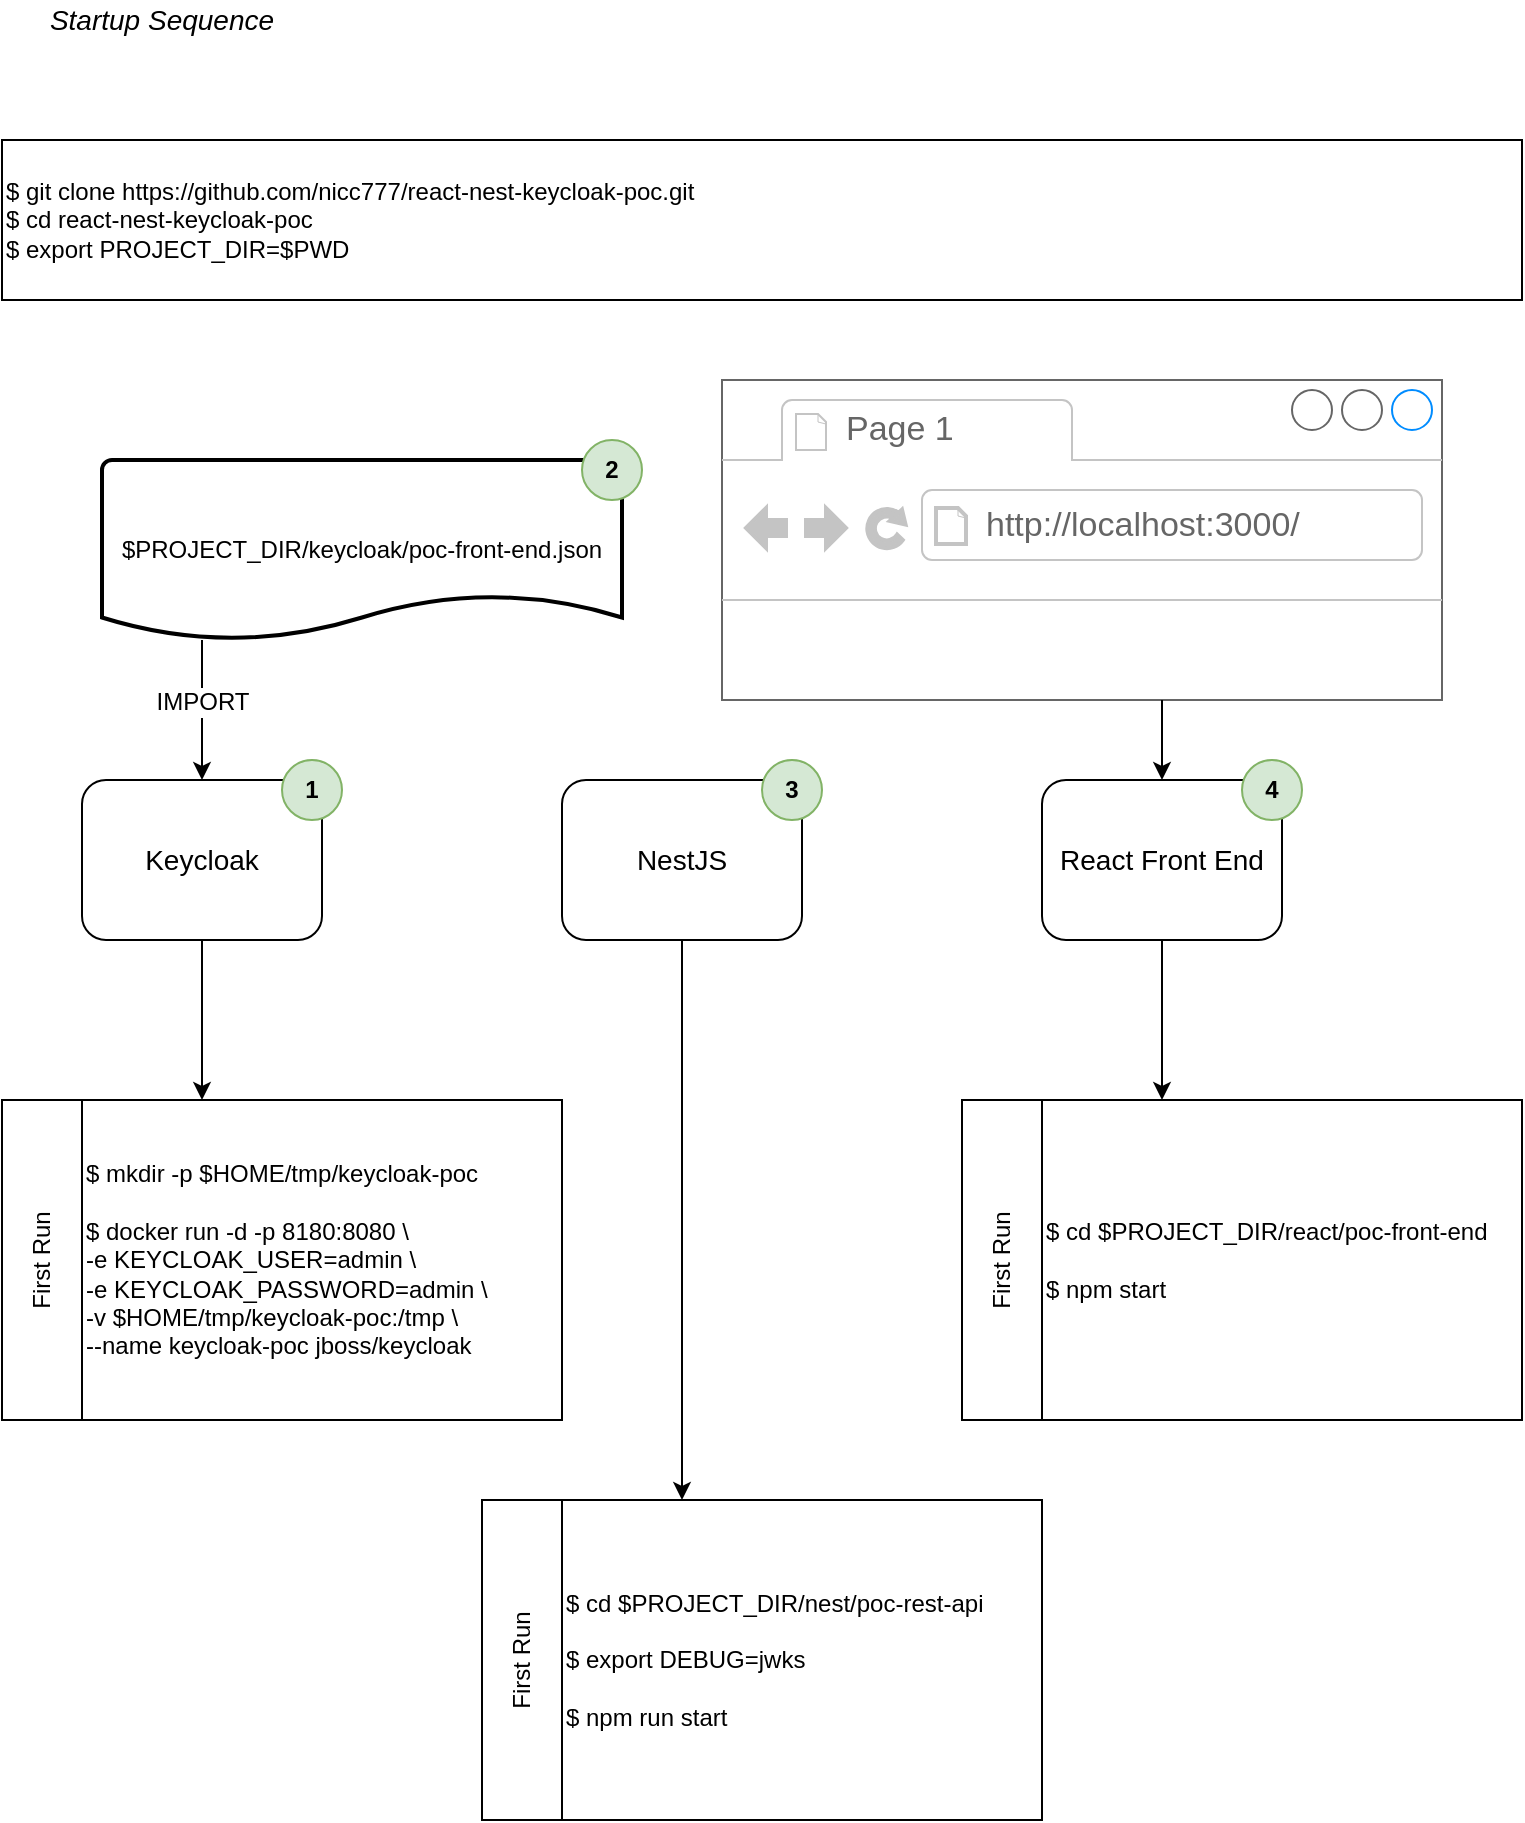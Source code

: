 <mxfile version="13.5.1" type="device" pages="3"><diagram id="xNItp9nfBP6HMPiHb6_s" name="Startup"><mxGraphModel dx="1239" dy="2389" grid="1" gridSize="10" guides="1" tooltips="1" connect="1" arrows="1" fold="1" page="1" pageScale="1" pageWidth="827" pageHeight="1169" math="0" shadow="0"><root><mxCell id="0"/><mxCell id="1" parent="0"/><mxCell id="uigScHbRGMhSM4j7DkIt-22" value="" style="strokeWidth=1;shadow=0;dashed=0;align=center;html=1;shape=mxgraph.mockup.containers.browserWindow;rSize=0;strokeColor=#666666;strokeColor2=#008cff;strokeColor3=#c4c4c4;mainText=,;recursiveResize=0;fontSize=12;" vertex="1" parent="1"><mxGeometry x="1200" y="-80" width="360" height="160" as="geometry"/></mxCell><mxCell id="uigScHbRGMhSM4j7DkIt-23" value="Page 1" style="strokeWidth=1;shadow=0;dashed=0;align=center;html=1;shape=mxgraph.mockup.containers.anchor;fontSize=17;fontColor=#666666;align=left;" vertex="1" parent="uigScHbRGMhSM4j7DkIt-22"><mxGeometry x="60" y="12" width="110" height="26" as="geometry"/></mxCell><mxCell id="uigScHbRGMhSM4j7DkIt-24" value="http://localhost:3000/" style="strokeWidth=1;shadow=0;dashed=0;align=center;html=1;shape=mxgraph.mockup.containers.anchor;rSize=0;fontSize=17;fontColor=#666666;align=left;" vertex="1" parent="uigScHbRGMhSM4j7DkIt-22"><mxGeometry x="130" y="60" width="250" height="26" as="geometry"/></mxCell><mxCell id="uigScHbRGMhSM4j7DkIt-1" value="Startup Sequence" style="text;html=1;strokeColor=none;fillColor=none;align=center;verticalAlign=middle;whiteSpace=wrap;rounded=0;fontSize=14;fontStyle=2" vertex="1" parent="1"><mxGeometry x="840" y="-270" width="160" height="20" as="geometry"/></mxCell><mxCell id="uigScHbRGMhSM4j7DkIt-10" style="edgeStyle=orthogonalEdgeStyle;rounded=0;orthogonalLoop=1;jettySize=auto;html=1;entryX=0.25;entryY=0;entryDx=0;entryDy=0;fontSize=12;" edge="1" parent="1" source="uigScHbRGMhSM4j7DkIt-2" target="uigScHbRGMhSM4j7DkIt-8"><mxGeometry relative="1" as="geometry"/></mxCell><mxCell id="uigScHbRGMhSM4j7DkIt-2" value="Keycloak" style="rounded=1;whiteSpace=wrap;html=1;fontSize=14;" vertex="1" parent="1"><mxGeometry x="880" y="120" width="120" height="80" as="geometry"/></mxCell><mxCell id="uigScHbRGMhSM4j7DkIt-13" style="edgeStyle=orthogonalEdgeStyle;rounded=0;orthogonalLoop=1;jettySize=auto;html=1;entryX=0.25;entryY=0;entryDx=0;entryDy=0;fontSize=12;" edge="1" parent="1" source="uigScHbRGMhSM4j7DkIt-3" target="uigScHbRGMhSM4j7DkIt-11"><mxGeometry relative="1" as="geometry"/></mxCell><mxCell id="uigScHbRGMhSM4j7DkIt-3" value="NestJS" style="rounded=1;whiteSpace=wrap;html=1;fontSize=14;" vertex="1" parent="1"><mxGeometry x="1120" y="120" width="120" height="80" as="geometry"/></mxCell><mxCell id="uigScHbRGMhSM4j7DkIt-16" style="edgeStyle=orthogonalEdgeStyle;rounded=0;orthogonalLoop=1;jettySize=auto;html=1;entryX=0.25;entryY=0;entryDx=0;entryDy=0;fontSize=12;" edge="1" parent="1" source="uigScHbRGMhSM4j7DkIt-4" target="uigScHbRGMhSM4j7DkIt-14"><mxGeometry relative="1" as="geometry"/></mxCell><mxCell id="uigScHbRGMhSM4j7DkIt-4" value="React Front End" style="rounded=1;whiteSpace=wrap;html=1;fontSize=14;" vertex="1" parent="1"><mxGeometry x="1360" y="120" width="120" height="80" as="geometry"/></mxCell><mxCell id="uigScHbRGMhSM4j7DkIt-5" value="1" style="ellipse;whiteSpace=wrap;html=1;aspect=fixed;fontSize=12;fillColor=#d5e8d4;strokeColor=#82b366;fontStyle=1" vertex="1" parent="1"><mxGeometry x="980" y="110" width="30" height="30" as="geometry"/></mxCell><mxCell id="uigScHbRGMhSM4j7DkIt-6" value="3" style="ellipse;whiteSpace=wrap;html=1;aspect=fixed;fontSize=12;fillColor=#d5e8d4;strokeColor=#82b366;fontStyle=1" vertex="1" parent="1"><mxGeometry x="1220" y="110" width="30" height="30" as="geometry"/></mxCell><mxCell id="uigScHbRGMhSM4j7DkIt-7" value="4" style="ellipse;whiteSpace=wrap;html=1;aspect=fixed;fontSize=12;fillColor=#d5e8d4;strokeColor=#82b366;fontStyle=1" vertex="1" parent="1"><mxGeometry x="1460" y="110" width="30" height="30" as="geometry"/></mxCell><mxCell id="uigScHbRGMhSM4j7DkIt-8" value="$ mkdir -p $HOME/tmp/keycloak-poc&lt;br&gt;&lt;br&gt;$ docker run -d -p 8180:8080 \&lt;br&gt;-e KEYCLOAK_USER=admin \&lt;br&gt;-e KEYCLOAK_PASSWORD=admin \&lt;br&gt;-v $HOME/tmp/keycloak-poc:/tmp \&lt;br&gt;--name keycloak-poc jboss/keycloak" style="rounded=0;whiteSpace=wrap;html=1;fontSize=12;align=left;" vertex="1" parent="1"><mxGeometry x="880" y="280" width="240" height="160" as="geometry"/></mxCell><mxCell id="uigScHbRGMhSM4j7DkIt-9" value="First Run" style="rounded=0;whiteSpace=wrap;html=1;fontSize=12;align=center;rotation=-90;" vertex="1" parent="1"><mxGeometry x="780" y="340" width="160" height="40" as="geometry"/></mxCell><mxCell id="uigScHbRGMhSM4j7DkIt-11" value="$ cd $PROJECT_DIR/nest/poc-rest-api&lt;br&gt;&lt;br&gt;$ export&amp;nbsp;DEBUG=jwks&lt;br&gt;&lt;br&gt;$ npm run start" style="rounded=0;whiteSpace=wrap;html=1;fontSize=12;align=left;" vertex="1" parent="1"><mxGeometry x="1120" y="480" width="240" height="160" as="geometry"/></mxCell><mxCell id="uigScHbRGMhSM4j7DkIt-12" value="First Run" style="rounded=0;whiteSpace=wrap;html=1;fontSize=12;align=center;rotation=-90;" vertex="1" parent="1"><mxGeometry x="1020" y="540" width="160" height="40" as="geometry"/></mxCell><mxCell id="uigScHbRGMhSM4j7DkIt-14" value="$ cd $PROJECT_DIR/react/poc-front-end&lt;br&gt;&lt;br&gt;$ npm start" style="rounded=0;whiteSpace=wrap;html=1;fontSize=12;align=left;" vertex="1" parent="1"><mxGeometry x="1360" y="280" width="240" height="160" as="geometry"/></mxCell><mxCell id="uigScHbRGMhSM4j7DkIt-15" value="First Run" style="rounded=0;whiteSpace=wrap;html=1;fontSize=12;align=center;rotation=-90;" vertex="1" parent="1"><mxGeometry x="1260" y="340" width="160" height="40" as="geometry"/></mxCell><mxCell id="uigScHbRGMhSM4j7DkIt-17" value="$ git clone&amp;nbsp;https://github.com/nicc777/react-nest-keycloak-poc.git&lt;br&gt;$ cd react-nest-keycloak-poc&lt;br&gt;$ export PROJECT_DIR=$PWD" style="rounded=0;whiteSpace=wrap;html=1;fontSize=12;align=left;" vertex="1" parent="1"><mxGeometry x="840" y="-200" width="760" height="80" as="geometry"/></mxCell><mxCell id="uigScHbRGMhSM4j7DkIt-19" style="edgeStyle=orthogonalEdgeStyle;rounded=0;orthogonalLoop=1;jettySize=auto;html=1;entryX=0.5;entryY=0;entryDx=0;entryDy=0;fontSize=12;" edge="1" parent="1" source="uigScHbRGMhSM4j7DkIt-18" target="uigScHbRGMhSM4j7DkIt-2"><mxGeometry relative="1" as="geometry"><Array as="points"><mxPoint x="940" y="5"/></Array></mxGeometry></mxCell><mxCell id="uigScHbRGMhSM4j7DkIt-20" value="IMPORT" style="edgeLabel;html=1;align=center;verticalAlign=middle;resizable=0;points=[];fontSize=12;" vertex="1" connectable="0" parent="uigScHbRGMhSM4j7DkIt-19"><mxGeometry x="0.497" y="4" relative="1" as="geometry"><mxPoint x="-4" y="-22" as="offset"/></mxGeometry></mxCell><mxCell id="uigScHbRGMhSM4j7DkIt-18" value="$PROJECT_DIR/keycloak/poc-front-end.json" style="strokeWidth=2;html=1;shape=mxgraph.flowchart.document2;whiteSpace=wrap;size=0.25;fontSize=12;align=center;" vertex="1" parent="1"><mxGeometry x="890" y="-40" width="260" height="90" as="geometry"/></mxCell><mxCell id="uigScHbRGMhSM4j7DkIt-21" value="2" style="ellipse;whiteSpace=wrap;html=1;aspect=fixed;fontSize=12;fillColor=#d5e8d4;strokeColor=#82b366;fontStyle=1" vertex="1" parent="1"><mxGeometry x="1130" y="-50" width="30" height="30" as="geometry"/></mxCell><mxCell id="uigScHbRGMhSM4j7DkIt-25" style="edgeStyle=orthogonalEdgeStyle;rounded=0;orthogonalLoop=1;jettySize=auto;html=1;entryX=0.5;entryY=0;entryDx=0;entryDy=0;fontSize=12;" edge="1" parent="1" source="uigScHbRGMhSM4j7DkIt-22" target="uigScHbRGMhSM4j7DkIt-4"><mxGeometry relative="1" as="geometry"><Array as="points"><mxPoint x="1420" y="90"/><mxPoint x="1420" y="90"/></Array></mxGeometry></mxCell></root></mxGraphModel></diagram><diagram id="sXm3tagQkNvxWSg4cKG_" name="Authz-PKCE"><mxGraphModel dx="2066" dy="2389" grid="1" gridSize="10" guides="1" tooltips="1" connect="1" arrows="1" fold="1" page="1" pageScale="1" pageWidth="827" pageHeight="1169" math="0" shadow="0"><root><mxCell id="Go6JWzR7Naf3aQKliSQ8-0"/><mxCell id="Go6JWzR7Naf3aQKliSQ8-1" parent="Go6JWzR7Naf3aQKliSQ8-0"/><mxCell id="J7XXrprPETLBUeoWDLQL-26" value="exchange code for tokens using verifier" style="html=1;verticalAlign=bottom;endArrow=block;entryX=0;entryY=0;fontSize=12;" edge="1" target="J7XXrprPETLBUeoWDLQL-25" parent="Go6JWzR7Naf3aQKliSQ8-1" source="Go6JWzR7Naf3aQKliSQ8-32"><mxGeometry relative="1" as="geometry"><mxPoint x="1450" y="-80" as="sourcePoint"/></mxGeometry></mxCell><mxCell id="Go6JWzR7Naf3aQKliSQ8-5" value="Authorization Flow with PKCE" style="text;html=1;strokeColor=none;fillColor=none;align=center;verticalAlign=middle;whiteSpace=wrap;rounded=0;fontSize=14;fontStyle=2" vertex="1" parent="Go6JWzR7Naf3aQKliSQ8-1"><mxGeometry x="840" y="-470" width="220" height="20" as="geometry"/></mxCell><mxCell id="Go6JWzR7Naf3aQKliSQ8-32" value="React Front End" style="shape=umlLifeline;perimeter=lifelinePerimeter;whiteSpace=wrap;html=1;container=1;collapsible=0;recursiveResize=0;outlineConnect=0;fontSize=12;align=center;" vertex="1" parent="Go6JWzR7Naf3aQKliSQ8-1"><mxGeometry x="1000" y="-400" width="100" height="680" as="geometry"/></mxCell><mxCell id="Go6JWzR7Naf3aQKliSQ8-36" value="" style="html=1;points=[];perimeter=orthogonalPerimeter;fontSize=12;align=center;" vertex="1" parent="Go6JWzR7Naf3aQKliSQ8-32"><mxGeometry x="40" y="80" width="10" height="80" as="geometry"/></mxCell><mxCell id="J7XXrprPETLBUeoWDLQL-28" value="2" style="ellipse;whiteSpace=wrap;html=1;aspect=fixed;fontSize=12;fillColor=#d5e8d4;strokeColor=#82b366;fontStyle=1" vertex="1" parent="Go6JWzR7Naf3aQKliSQ8-32"><mxGeometry x="35" y="310" width="30" height="30" as="geometry"/></mxCell><mxCell id="J7XXrprPETLBUeoWDLQL-62" value="" style="html=1;points=[];perimeter=orthogonalPerimeter;fontSize=12;align=center;" vertex="1" parent="Go6JWzR7Naf3aQKliSQ8-32"><mxGeometry x="40" y="500" width="10" height="140" as="geometry"/></mxCell><mxCell id="J7XXrprPETLBUeoWDLQL-65" value="" style="html=1;points=[];perimeter=orthogonalPerimeter;fontSize=12;align=center;" vertex="1" parent="Go6JWzR7Naf3aQKliSQ8-32"><mxGeometry x="46" y="430" width="10" height="40" as="geometry"/></mxCell><mxCell id="J7XXrprPETLBUeoWDLQL-66" value="redirect to /" style="edgeStyle=orthogonalEdgeStyle;html=1;align=left;spacingLeft=2;endArrow=block;rounded=0;entryX=1;entryY=0;fontSize=12;" edge="1" target="J7XXrprPETLBUeoWDLQL-65" parent="Go6JWzR7Naf3aQKliSQ8-32"><mxGeometry relative="1" as="geometry"><mxPoint x="51" y="410" as="sourcePoint"/><Array as="points"><mxPoint x="76" y="410"/></Array></mxGeometry></mxCell><mxCell id="Go6JWzR7Naf3aQKliSQ8-33" value="NestJS" style="shape=umlLifeline;perimeter=lifelinePerimeter;whiteSpace=wrap;html=1;container=1;collapsible=0;recursiveResize=0;outlineConnect=0;fontSize=12;align=center;" vertex="1" parent="Go6JWzR7Naf3aQKliSQ8-1"><mxGeometry x="1240" y="40" width="100" height="240" as="geometry"/></mxCell><mxCell id="J7XXrprPETLBUeoWDLQL-60" value="" style="html=1;points=[];perimeter=orthogonalPerimeter;fontSize=12;align=center;" vertex="1" parent="Go6JWzR7Naf3aQKliSQ8-33"><mxGeometry x="40" y="120" width="10" height="40" as="geometry"/></mxCell><mxCell id="J7XXrprPETLBUeoWDLQL-61" value="Validate Access Token" style="edgeStyle=orthogonalEdgeStyle;html=1;align=left;spacingLeft=2;endArrow=block;rounded=0;entryX=1;entryY=0;fontSize=12;" edge="1" target="J7XXrprPETLBUeoWDLQL-60" parent="Go6JWzR7Naf3aQKliSQ8-33"><mxGeometry relative="1" as="geometry"><mxPoint x="45" y="100" as="sourcePoint"/><Array as="points"><mxPoint x="70" y="100"/></Array></mxGeometry></mxCell><mxCell id="J7XXrprPETLBUeoWDLQL-57" value="" style="html=1;points=[];perimeter=orthogonalPerimeter;fontSize=12;align=center;" vertex="1" parent="Go6JWzR7Naf3aQKliSQ8-33"><mxGeometry x="40" y="80" width="10" height="80" as="geometry"/></mxCell><mxCell id="Go6JWzR7Naf3aQKliSQ8-34" value="Keycloak" style="shape=umlLifeline;perimeter=lifelinePerimeter;whiteSpace=wrap;html=1;container=1;collapsible=0;recursiveResize=0;outlineConnect=0;fontSize=12;align=center;" vertex="1" parent="Go6JWzR7Naf3aQKliSQ8-1"><mxGeometry x="1480" y="-400" width="100" height="440" as="geometry"/></mxCell><mxCell id="J7XXrprPETLBUeoWDLQL-19" value="" style="html=1;points=[];perimeter=orthogonalPerimeter;fontSize=12;align=center;" vertex="1" parent="Go6JWzR7Naf3aQKliSQ8-34"><mxGeometry x="40" y="200" width="10" height="80" as="geometry"/></mxCell><mxCell id="J7XXrprPETLBUeoWDLQL-25" value="" style="html=1;points=[];perimeter=orthogonalPerimeter;fontSize=12;align=center;" vertex="1" parent="Go6JWzR7Naf3aQKliSQ8-34"><mxGeometry x="40" y="320" width="10" height="80" as="geometry"/></mxCell><mxCell id="Go6JWzR7Naf3aQKliSQ8-35" value="" style="shape=umlLifeline;participant=umlActor;perimeter=lifelinePerimeter;whiteSpace=wrap;html=1;container=1;collapsible=0;recursiveResize=0;verticalAlign=top;spacingTop=36;outlineConnect=0;fontSize=12;align=center;" vertex="1" parent="Go6JWzR7Naf3aQKliSQ8-1"><mxGeometry x="850" y="-400" width="20" height="680" as="geometry"/></mxCell><mxCell id="Go6JWzR7Naf3aQKliSQ8-37" value="click on login button" style="html=1;verticalAlign=bottom;endArrow=block;entryX=0;entryY=0;fontSize=12;" edge="1" target="Go6JWzR7Naf3aQKliSQ8-36" parent="Go6JWzR7Naf3aQKliSQ8-1" source="Go6JWzR7Naf3aQKliSQ8-35"><mxGeometry relative="1" as="geometry"><mxPoint x="970" y="-320" as="sourcePoint"/></mxGeometry></mxCell><mxCell id="Go6JWzR7Naf3aQKliSQ8-38" value="HTTP 301" style="html=1;verticalAlign=bottom;endArrow=open;dashed=1;endSize=8;exitX=0;exitY=0.95;fontSize=12;" edge="1" source="Go6JWzR7Naf3aQKliSQ8-36" parent="Go6JWzR7Naf3aQKliSQ8-1" target="Go6JWzR7Naf3aQKliSQ8-35"><mxGeometry relative="1" as="geometry"><mxPoint x="970" y="-244" as="targetPoint"/></mxGeometry></mxCell><mxCell id="Go6JWzR7Naf3aQKliSQ8-39" value="Construct the login redirect URL" style="shape=note;size=15;align=left;spacingLeft=10;html=1;whiteSpace=wrap;fontSize=12;fillColor=#fff2cc;strokeColor=#d6b656;" vertex="1" parent="Go6JWzR7Naf3aQKliSQ8-1"><mxGeometry x="1080" y="-320" width="150" height="40" as="geometry"/></mxCell><mxCell id="Go6JWzR7Naf3aQKliSQ8-40" value="" style="edgeStyle=none;endArrow=none;exitX=0;exitY=0.5;dashed=1;html=1;fontSize=12;exitDx=0;exitDy=0;exitPerimeter=0;" edge="1" source="Go6JWzR7Naf3aQKliSQ8-39" parent="Go6JWzR7Naf3aQKliSQ8-1" target="Go6JWzR7Naf3aQKliSQ8-32"><mxGeometry x="1" relative="1" as="geometry"><mxPoint x="1190" y="-50" as="targetPoint"/></mxGeometry></mxCell><mxCell id="J7XXrprPETLBUeoWDLQL-0" value="1" style="ellipse;whiteSpace=wrap;html=1;aspect=fixed;fontSize=12;fillColor=#d5e8d4;strokeColor=#82b366;fontStyle=1" vertex="1" parent="Go6JWzR7Naf3aQKliSQ8-1"><mxGeometry x="1210" y="-300" width="30" height="30" as="geometry"/></mxCell><mxCell id="J7XXrprPETLBUeoWDLQL-7" style="edgeStyle=orthogonalEdgeStyle;rounded=0;orthogonalLoop=1;jettySize=auto;html=1;entryX=0.5;entryY=0;entryDx=0;entryDy=0;fontSize=12;" edge="1" parent="Go6JWzR7Naf3aQKliSQ8-1" source="J7XXrprPETLBUeoWDLQL-1" target="J7XXrprPETLBUeoWDLQL-3"><mxGeometry relative="1" as="geometry"/></mxCell><mxCell id="J7XXrprPETLBUeoWDLQL-1" value="click on login button" style="strokeWidth=2;html=1;shape=mxgraph.flowchart.start_1;whiteSpace=wrap;fontSize=12;align=center;" vertex="1" parent="Go6JWzR7Naf3aQKliSQ8-1"><mxGeometry x="850" y="360" width="100" height="60" as="geometry"/></mxCell><mxCell id="J7XXrprPETLBUeoWDLQL-2" value="1" style="ellipse;whiteSpace=wrap;html=1;aspect=fixed;fontSize=12;fillColor=#d5e8d4;strokeColor=#82b366;fontStyle=1" vertex="1" parent="Go6JWzR7Naf3aQKliSQ8-1"><mxGeometry x="885" y="340" width="30" height="30" as="geometry"/></mxCell><mxCell id="J7XXrprPETLBUeoWDLQL-8" style="edgeStyle=orthogonalEdgeStyle;rounded=0;orthogonalLoop=1;jettySize=auto;html=1;entryX=0.5;entryY=0;entryDx=0;entryDy=0;fontSize=12;" edge="1" parent="Go6JWzR7Naf3aQKliSQ8-1" source="J7XXrprPETLBUeoWDLQL-3" target="J7XXrprPETLBUeoWDLQL-4"><mxGeometry relative="1" as="geometry"/></mxCell><mxCell id="J7XXrprPETLBUeoWDLQL-3" value="Create Code Verifier" style="rounded=1;whiteSpace=wrap;html=1;absoluteArcSize=1;arcSize=14;strokeWidth=2;fontSize=12;align=center;" vertex="1" parent="Go6JWzR7Naf3aQKliSQ8-1"><mxGeometry x="820" y="480" width="160" height="40" as="geometry"/></mxCell><mxCell id="J7XXrprPETLBUeoWDLQL-6" style="edgeStyle=orthogonalEdgeStyle;rounded=0;orthogonalLoop=1;jettySize=auto;html=1;entryX=0;entryY=0.5;entryDx=0;entryDy=0;entryPerimeter=0;fontSize=12;" edge="1" parent="Go6JWzR7Naf3aQKliSQ8-1" source="J7XXrprPETLBUeoWDLQL-4" target="J7XXrprPETLBUeoWDLQL-5"><mxGeometry relative="1" as="geometry"/></mxCell><mxCell id="J7XXrprPETLBUeoWDLQL-10" style="edgeStyle=orthogonalEdgeStyle;rounded=0;orthogonalLoop=1;jettySize=auto;html=1;entryX=0.5;entryY=0;entryDx=0;entryDy=0;fontSize=12;" edge="1" parent="Go6JWzR7Naf3aQKliSQ8-1" source="J7XXrprPETLBUeoWDLQL-4" target="J7XXrprPETLBUeoWDLQL-9"><mxGeometry relative="1" as="geometry"/></mxCell><mxCell id="J7XXrprPETLBUeoWDLQL-4" value="Store Code Verifier" style="rounded=1;whiteSpace=wrap;html=1;absoluteArcSize=1;arcSize=14;strokeWidth=2;fontSize=12;align=center;" vertex="1" parent="Go6JWzR7Naf3aQKliSQ8-1"><mxGeometry x="820" y="560" width="160" height="40" as="geometry"/></mxCell><mxCell id="J7XXrprPETLBUeoWDLQL-5" value="&lt;br&gt;Browser&lt;br&gt;sesionStorage" style="strokeWidth=2;html=1;shape=mxgraph.flowchart.database;whiteSpace=wrap;fontSize=12;align=center;" vertex="1" parent="Go6JWzR7Naf3aQKliSQ8-1"><mxGeometry x="1100" y="535" width="140" height="90" as="geometry"/></mxCell><mxCell id="J7XXrprPETLBUeoWDLQL-12" style="edgeStyle=orthogonalEdgeStyle;rounded=0;orthogonalLoop=1;jettySize=auto;html=1;entryX=0.5;entryY=0;entryDx=0;entryDy=0;fontSize=12;" edge="1" parent="Go6JWzR7Naf3aQKliSQ8-1" source="J7XXrprPETLBUeoWDLQL-9" target="J7XXrprPETLBUeoWDLQL-11"><mxGeometry relative="1" as="geometry"/></mxCell><mxCell id="J7XXrprPETLBUeoWDLQL-9" value="Create Challange" style="rounded=1;whiteSpace=wrap;html=1;absoluteArcSize=1;arcSize=14;strokeWidth=2;fontSize=12;align=center;" vertex="1" parent="Go6JWzR7Naf3aQKliSQ8-1"><mxGeometry x="820" y="640" width="160" height="40" as="geometry"/></mxCell><mxCell id="J7XXrprPETLBUeoWDLQL-15" style="edgeStyle=orthogonalEdgeStyle;rounded=0;orthogonalLoop=1;jettySize=auto;html=1;entryX=0.5;entryY=0;entryDx=0;entryDy=0;entryPerimeter=0;fontSize=12;" edge="1" parent="Go6JWzR7Naf3aQKliSQ8-1" source="J7XXrprPETLBUeoWDLQL-11" target="J7XXrprPETLBUeoWDLQL-14"><mxGeometry relative="1" as="geometry"/></mxCell><mxCell id="J7XXrprPETLBUeoWDLQL-11" value="Construct Redirect URL" style="rounded=1;whiteSpace=wrap;html=1;absoluteArcSize=1;arcSize=14;strokeWidth=2;fontSize=12;align=center;" vertex="1" parent="Go6JWzR7Naf3aQKliSQ8-1"><mxGeometry x="820" y="720" width="160" height="40" as="geometry"/></mxCell><mxCell id="J7XXrprPETLBUeoWDLQL-14" value="Redirect" style="strokeWidth=2;html=1;shape=mxgraph.flowchart.terminator;whiteSpace=wrap;fontSize=12;align=center;" vertex="1" parent="Go6JWzR7Naf3aQKliSQ8-1"><mxGeometry x="850" y="800" width="100" height="40" as="geometry"/></mxCell><mxCell id="J7XXrprPETLBUeoWDLQL-16" value="https://tools.ietf.org/html/rfc6749#section-4.1.1" style="shape=note;size=15;align=left;spacingLeft=10;html=1;whiteSpace=wrap;fontSize=12;fillColor=#fff2cc;strokeColor=#d6b656;" vertex="1" parent="Go6JWzR7Naf3aQKliSQ8-1"><mxGeometry x="920" y="880" width="280" height="40" as="geometry"/></mxCell><mxCell id="J7XXrprPETLBUeoWDLQL-20" value="Username &amp;amp; Password" style="html=1;verticalAlign=bottom;endArrow=block;entryX=0;entryY=0;fontSize=12;" edge="1" target="J7XXrprPETLBUeoWDLQL-19" parent="Go6JWzR7Naf3aQKliSQ8-1" source="Go6JWzR7Naf3aQKliSQ8-35"><mxGeometry relative="1" as="geometry"><mxPoint x="1450" y="-200" as="sourcePoint"/></mxGeometry></mxCell><mxCell id="J7XXrprPETLBUeoWDLQL-21" value="code in query-string to callback URL" style="html=1;verticalAlign=bottom;endArrow=open;dashed=1;endSize=8;exitX=0;exitY=0.95;fontSize=12;" edge="1" source="J7XXrprPETLBUeoWDLQL-19" parent="Go6JWzR7Naf3aQKliSQ8-1"><mxGeometry relative="1" as="geometry"><mxPoint x="1050" y="-124" as="targetPoint"/></mxGeometry></mxCell><mxCell id="J7XXrprPETLBUeoWDLQL-27" value="tokens" style="html=1;verticalAlign=bottom;endArrow=open;dashed=1;endSize=8;exitX=0;exitY=0.95;fontSize=12;" edge="1" source="J7XXrprPETLBUeoWDLQL-25" parent="Go6JWzR7Naf3aQKliSQ8-1" target="Go6JWzR7Naf3aQKliSQ8-32"><mxGeometry relative="1" as="geometry"><mxPoint x="1450" y="-4" as="targetPoint"/></mxGeometry></mxCell><mxCell id="J7XXrprPETLBUeoWDLQL-29" value="" style="edgeStyle=none;endArrow=none;dashed=1;html=1;fontSize=12;entryX=1;entryY=0.5;entryDx=0;entryDy=0;exitX=0.282;exitY=0;exitDx=0;exitDy=0;exitPerimeter=0;" edge="1" parent="Go6JWzR7Naf3aQKliSQ8-1" source="J7XXrprPETLBUeoWDLQL-16" target="J7XXrprPETLBUeoWDLQL-11"><mxGeometry x="1" relative="1" as="geometry"><mxPoint x="1059.5" y="-90" as="targetPoint"/><mxPoint x="1000" y="870" as="sourcePoint"/><Array as="points"><mxPoint x="1000" y="740"/></Array></mxGeometry></mxCell><mxCell id="J7XXrprPETLBUeoWDLQL-34" style="edgeStyle=orthogonalEdgeStyle;rounded=0;orthogonalLoop=1;jettySize=auto;html=1;entryX=0.5;entryY=0;entryDx=0;entryDy=0;fontSize=12;" edge="1" parent="Go6JWzR7Naf3aQKliSQ8-1" source="J7XXrprPETLBUeoWDLQL-30" target="J7XXrprPETLBUeoWDLQL-32"><mxGeometry relative="1" as="geometry"/></mxCell><mxCell id="J7XXrprPETLBUeoWDLQL-30" value="Callback Resource" style="strokeWidth=2;html=1;shape=mxgraph.flowchart.start_1;whiteSpace=wrap;fontSize=12;align=center;" vertex="1" parent="Go6JWzR7Naf3aQKliSQ8-1"><mxGeometry x="1460" y="360" width="100" height="60" as="geometry"/></mxCell><mxCell id="J7XXrprPETLBUeoWDLQL-31" value="2" style="ellipse;whiteSpace=wrap;html=1;aspect=fixed;fontSize=12;fillColor=#d5e8d4;strokeColor=#82b366;fontStyle=1" vertex="1" parent="Go6JWzR7Naf3aQKliSQ8-1"><mxGeometry x="1495" y="340" width="30" height="30" as="geometry"/></mxCell><mxCell id="J7XXrprPETLBUeoWDLQL-33" style="edgeStyle=orthogonalEdgeStyle;rounded=0;orthogonalLoop=1;jettySize=auto;html=1;entryX=0.5;entryY=0;entryDx=0;entryDy=0;entryPerimeter=0;fontSize=12;" edge="1" parent="Go6JWzR7Naf3aQKliSQ8-1" source="J7XXrprPETLBUeoWDLQL-32" target="J7XXrprPETLBUeoWDLQL-5"><mxGeometry relative="1" as="geometry"><Array as="points"><mxPoint x="1440" y="420"/><mxPoint x="1080" y="420"/><mxPoint x="1080" y="500"/><mxPoint x="1170" y="500"/></Array></mxGeometry></mxCell><mxCell id="J7XXrprPETLBUeoWDLQL-36" style="edgeStyle=orthogonalEdgeStyle;rounded=0;orthogonalLoop=1;jettySize=auto;html=1;entryX=0.5;entryY=0;entryDx=0;entryDy=0;fontSize=12;" edge="1" parent="Go6JWzR7Naf3aQKliSQ8-1" source="J7XXrprPETLBUeoWDLQL-32" target="J7XXrprPETLBUeoWDLQL-35"><mxGeometry relative="1" as="geometry"/></mxCell><mxCell id="J7XXrprPETLBUeoWDLQL-32" value="Get Verifier" style="rounded=1;whiteSpace=wrap;html=1;absoluteArcSize=1;arcSize=14;strokeWidth=2;fontSize=12;align=center;" vertex="1" parent="Go6JWzR7Naf3aQKliSQ8-1"><mxGeometry x="1430" y="480" width="160" height="40" as="geometry"/></mxCell><mxCell id="J7XXrprPETLBUeoWDLQL-38" style="edgeStyle=orthogonalEdgeStyle;rounded=0;orthogonalLoop=1;jettySize=auto;html=1;entryX=0.5;entryY=0;entryDx=0;entryDy=0;fontSize=12;" edge="1" parent="Go6JWzR7Naf3aQKliSQ8-1" source="J7XXrprPETLBUeoWDLQL-35" target="J7XXrprPETLBUeoWDLQL-37"><mxGeometry relative="1" as="geometry"/></mxCell><mxCell id="J7XXrprPETLBUeoWDLQL-35" value="Construct POST Request" style="rounded=1;whiteSpace=wrap;html=1;absoluteArcSize=1;arcSize=14;strokeWidth=2;fontSize=12;align=center;" vertex="1" parent="Go6JWzR7Naf3aQKliSQ8-1"><mxGeometry x="1430" y="560" width="160" height="40" as="geometry"/></mxCell><mxCell id="J7XXrprPETLBUeoWDLQL-40" style="edgeStyle=orthogonalEdgeStyle;rounded=0;orthogonalLoop=1;jettySize=auto;html=1;fontSize=12;" edge="1" parent="Go6JWzR7Naf3aQKliSQ8-1" source="J7XXrprPETLBUeoWDLQL-37" target="J7XXrprPETLBUeoWDLQL-39"><mxGeometry relative="1" as="geometry"><Array as="points"><mxPoint x="1420" y="650"/><mxPoint x="1420" y="650"/></Array></mxGeometry></mxCell><mxCell id="J7XXrprPETLBUeoWDLQL-41" value="POST" style="edgeLabel;html=1;align=center;verticalAlign=middle;resizable=0;points=[];fontSize=12;" vertex="1" connectable="0" parent="J7XXrprPETLBUeoWDLQL-40"><mxGeometry x="-0.018" y="-1" relative="1" as="geometry"><mxPoint as="offset"/></mxGeometry></mxCell><mxCell id="J7XXrprPETLBUeoWDLQL-46" style="edgeStyle=orthogonalEdgeStyle;rounded=0;orthogonalLoop=1;jettySize=auto;html=1;entryX=0.5;entryY=0;entryDx=0;entryDy=0;fontSize=12;" edge="1" parent="Go6JWzR7Naf3aQKliSQ8-1" source="J7XXrprPETLBUeoWDLQL-37" target="J7XXrprPETLBUeoWDLQL-44"><mxGeometry relative="1" as="geometry"/></mxCell><mxCell id="J7XXrprPETLBUeoWDLQL-37" value="Request Tokens from Keycloak" style="rounded=1;whiteSpace=wrap;html=1;absoluteArcSize=1;arcSize=14;strokeWidth=2;fontSize=12;align=center;" vertex="1" parent="Go6JWzR7Naf3aQKliSQ8-1"><mxGeometry x="1430" y="640" width="160" height="40" as="geometry"/></mxCell><mxCell id="J7XXrprPETLBUeoWDLQL-42" style="edgeStyle=orthogonalEdgeStyle;rounded=0;orthogonalLoop=1;jettySize=auto;html=1;fontSize=12;" edge="1" parent="Go6JWzR7Naf3aQKliSQ8-1" source="J7XXrprPETLBUeoWDLQL-39"><mxGeometry relative="1" as="geometry"><mxPoint x="1430" y="670" as="targetPoint"/><Array as="points"><mxPoint x="1430" y="670"/></Array></mxGeometry></mxCell><mxCell id="J7XXrprPETLBUeoWDLQL-43" value="Response" style="edgeLabel;html=1;align=center;verticalAlign=middle;resizable=0;points=[];fontSize=12;" vertex="1" connectable="0" parent="J7XXrprPETLBUeoWDLQL-42"><mxGeometry x="-0.138" y="2" relative="1" as="geometry"><mxPoint as="offset"/></mxGeometry></mxCell><mxCell id="J7XXrprPETLBUeoWDLQL-39" value="Keycloak" style="shape=parallelogram;html=1;strokeWidth=2;perimeter=parallelogramPerimeter;whiteSpace=wrap;rounded=1;arcSize=12;size=0.23;fontSize=12;align=center;" vertex="1" parent="Go6JWzR7Naf3aQKliSQ8-1"><mxGeometry x="1260" y="620" width="100" height="80" as="geometry"/></mxCell><mxCell id="J7XXrprPETLBUeoWDLQL-45" style="edgeStyle=orthogonalEdgeStyle;rounded=0;orthogonalLoop=1;jettySize=auto;html=1;fontSize=12;entryX=0.093;entryY=0.978;entryDx=0;entryDy=0;entryPerimeter=0;" edge="1" parent="Go6JWzR7Naf3aQKliSQ8-1" source="J7XXrprPETLBUeoWDLQL-44" target="J7XXrprPETLBUeoWDLQL-5"><mxGeometry relative="1" as="geometry"><mxPoint x="1200" y="625" as="targetPoint"/><Array as="points"><mxPoint x="1440" y="780"/><mxPoint x="1113" y="780"/></Array></mxGeometry></mxCell><mxCell id="J7XXrprPETLBUeoWDLQL-49" style="edgeStyle=orthogonalEdgeStyle;rounded=0;orthogonalLoop=1;jettySize=auto;html=1;entryX=0.5;entryY=0;entryDx=0;entryDy=0;fontSize=12;" edge="1" parent="Go6JWzR7Naf3aQKliSQ8-1" source="J7XXrprPETLBUeoWDLQL-44" target="J7XXrprPETLBUeoWDLQL-47"><mxGeometry relative="1" as="geometry"/></mxCell><mxCell id="J7XXrprPETLBUeoWDLQL-44" value="Delete Verifier" style="rounded=1;whiteSpace=wrap;html=1;absoluteArcSize=1;arcSize=14;strokeWidth=2;fontSize=12;align=center;" vertex="1" parent="Go6JWzR7Naf3aQKliSQ8-1"><mxGeometry x="1430" y="720" width="160" height="40" as="geometry"/></mxCell><mxCell id="J7XXrprPETLBUeoWDLQL-48" style="edgeStyle=orthogonalEdgeStyle;rounded=0;orthogonalLoop=1;jettySize=auto;html=1;fontSize=12;entryX=0.007;entryY=0.722;entryDx=0;entryDy=0;entryPerimeter=0;" edge="1" parent="Go6JWzR7Naf3aQKliSQ8-1" source="J7XXrprPETLBUeoWDLQL-47" target="J7XXrprPETLBUeoWDLQL-5"><mxGeometry relative="1" as="geometry"><mxPoint x="1080" y="600" as="targetPoint"/><Array as="points"><mxPoint x="1070" y="820"/><mxPoint x="1070" y="600"/></Array></mxGeometry></mxCell><mxCell id="J7XXrprPETLBUeoWDLQL-51" style="edgeStyle=orthogonalEdgeStyle;rounded=0;orthogonalLoop=1;jettySize=auto;html=1;entryX=0.5;entryY=0;entryDx=0;entryDy=0;entryPerimeter=0;fontSize=12;" edge="1" parent="Go6JWzR7Naf3aQKliSQ8-1" source="J7XXrprPETLBUeoWDLQL-47" target="J7XXrprPETLBUeoWDLQL-50"><mxGeometry relative="1" as="geometry"/></mxCell><mxCell id="J7XXrprPETLBUeoWDLQL-47" value="Store Tokens" style="rounded=1;whiteSpace=wrap;html=1;absoluteArcSize=1;arcSize=14;strokeWidth=2;fontSize=12;align=center;" vertex="1" parent="Go6JWzR7Naf3aQKliSQ8-1"><mxGeometry x="1430" y="800" width="160" height="40" as="geometry"/></mxCell><mxCell id="J7XXrprPETLBUeoWDLQL-50" value="Redirect" style="strokeWidth=2;html=1;shape=mxgraph.flowchart.terminator;whiteSpace=wrap;fontSize=12;align=center;" vertex="1" parent="Go6JWzR7Naf3aQKliSQ8-1"><mxGeometry x="1460" y="880" width="100" height="40" as="geometry"/></mxCell><mxCell id="J7XXrprPETLBUeoWDLQL-58" value="Get Fortune using Access Token" style="html=1;verticalAlign=bottom;endArrow=block;entryX=0;entryY=0;fontSize=12;" edge="1" target="J7XXrprPETLBUeoWDLQL-57" parent="Go6JWzR7Naf3aQKliSQ8-1" source="Go6JWzR7Naf3aQKliSQ8-32"><mxGeometry relative="1" as="geometry"><mxPoint x="1210" y="120" as="sourcePoint"/></mxGeometry></mxCell><mxCell id="J7XXrprPETLBUeoWDLQL-59" value="return Fortune" style="html=1;verticalAlign=bottom;endArrow=open;dashed=1;endSize=8;exitX=0;exitY=0.95;fontSize=12;" edge="1" source="J7XXrprPETLBUeoWDLQL-57" parent="Go6JWzR7Naf3aQKliSQ8-1" target="Go6JWzR7Naf3aQKliSQ8-32"><mxGeometry relative="1" as="geometry"><mxPoint x="1210" y="196" as="targetPoint"/></mxGeometry></mxCell><mxCell id="J7XXrprPETLBUeoWDLQL-64" value="display fortune" style="html=1;verticalAlign=bottom;endArrow=open;dashed=1;endSize=8;exitX=0;exitY=0.95;fontSize=12;" edge="1" source="J7XXrprPETLBUeoWDLQL-62" parent="Go6JWzR7Naf3aQKliSQ8-1" target="Go6JWzR7Naf3aQKliSQ8-35"><mxGeometry relative="1" as="geometry"><mxPoint x="859.5" y="280.5" as="targetPoint"/></mxGeometry></mxCell><mxCell id="J7XXrprPETLBUeoWDLQL-63" value="click on refresh button" style="html=1;verticalAlign=bottom;endArrow=block;entryX=0;entryY=0;fontSize=12;" edge="1" target="J7XXrprPETLBUeoWDLQL-62" parent="Go6JWzR7Naf3aQKliSQ8-1"><mxGeometry relative="1" as="geometry"><mxPoint x="859.5" y="100.0" as="sourcePoint"/></mxGeometry></mxCell><mxCell id="J7XXrprPETLBUeoWDLQL-67" value="https://tools.ietf.org/html/rfc6749#section-4.1.2" style="shape=note;size=15;align=left;spacingLeft=10;html=1;whiteSpace=wrap;fontSize=12;fillColor=#fff2cc;strokeColor=#d6b656;" vertex="1" parent="Go6JWzR7Naf3aQKliSQ8-1"><mxGeometry x="1190" y="-190" width="280" height="40" as="geometry"/></mxCell><mxCell id="J7XXrprPETLBUeoWDLQL-68" value="" style="edgeStyle=none;endArrow=none;dashed=1;html=1;fontSize=12;entryX=0;entryY=0;entryDx=280;entryDy=27.5;entryPerimeter=0;" edge="1" parent="Go6JWzR7Naf3aQKliSQ8-1" target="J7XXrprPETLBUeoWDLQL-67"><mxGeometry x="1" relative="1" as="geometry"><mxPoint x="1487" y="160" as="targetPoint"/><mxPoint x="1500" y="-130" as="sourcePoint"/><Array as="points"><mxPoint x="1490" y="-162"/></Array></mxGeometry></mxCell><mxCell id="J7XXrprPETLBUeoWDLQL-69" value="https://tools.ietf.org/html/rfc6749#section-4.1.3" style="shape=note;size=15;align=left;spacingLeft=10;html=1;whiteSpace=wrap;fontSize=12;fillColor=#fff2cc;strokeColor=#d6b656;" vertex="1" parent="Go6JWzR7Naf3aQKliSQ8-1"><mxGeometry x="1140" y="440" width="280" height="40" as="geometry"/></mxCell><mxCell id="J7XXrprPETLBUeoWDLQL-70" value="" style="edgeStyle=none;endArrow=none;dashed=1;html=1;fontSize=12;entryX=0.5;entryY=1;entryDx=0;entryDy=0;entryPerimeter=0;" edge="1" parent="Go6JWzR7Naf3aQKliSQ8-1" target="J7XXrprPETLBUeoWDLQL-69"><mxGeometry x="1" relative="1" as="geometry"><mxPoint x="1267" y="480" as="targetPoint"/><mxPoint x="1400" y="640" as="sourcePoint"/><Array as="points"/></mxGeometry></mxCell><mxCell id="J7XXrprPETLBUeoWDLQL-71" value="https://tools.ietf.org/html/rfc6749#section-4.1.4" style="shape=note;size=15;align=left;spacingLeft=10;html=1;whiteSpace=wrap;fontSize=12;fillColor=#fff2cc;strokeColor=#d6b656;" vertex="1" parent="Go6JWzR7Naf3aQKliSQ8-1"><mxGeometry x="1140" y="720" width="280" height="40" as="geometry"/></mxCell><mxCell id="J7XXrprPETLBUeoWDLQL-72" value="" style="edgeStyle=none;endArrow=none;dashed=1;html=1;fontSize=12;exitX=0.793;exitY=-0.075;exitDx=0;exitDy=0;exitPerimeter=0;" edge="1" parent="Go6JWzR7Naf3aQKliSQ8-1" source="J7XXrprPETLBUeoWDLQL-71"><mxGeometry x="1" relative="1" as="geometry"><mxPoint x="1390" y="680" as="targetPoint"/><mxPoint x="1410" y="1010" as="sourcePoint"/><Array as="points"/></mxGeometry></mxCell></root></mxGraphModel></diagram><diagram id="0T1AUitvDoa-W6i7z3HS" name="NestJS-Authz-Pattern"><mxGraphModel dx="2066" dy="1220" grid="1" gridSize="10" guides="1" tooltips="1" connect="1" arrows="1" fold="1" page="1" pageScale="1" pageWidth="827" pageHeight="1169" math="0" shadow="0"><root><mxCell id="5ORkXNuNgmfYVAy-deR3-0"/><mxCell id="5ORkXNuNgmfYVAy-deR3-1" parent="5ORkXNuNgmfYVAy-deR3-0"/></root></mxGraphModel></diagram></mxfile>